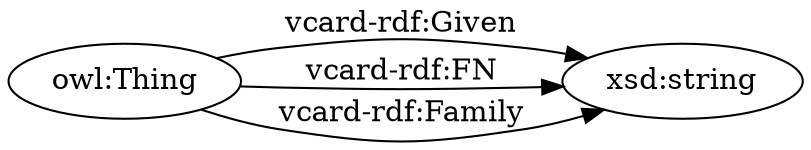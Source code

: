 digraph ar2dtool_diagram { 
rankdir=LR;
size="1501"
	"owl:Thing" -> "xsd:string" [ label = "vcard-rdf:Given" ];
	"owl:Thing" -> "xsd:string" [ label = "vcard-rdf:FN" ];
	"owl:Thing" -> "xsd:string" [ label = "vcard-rdf:Family" ];

}
